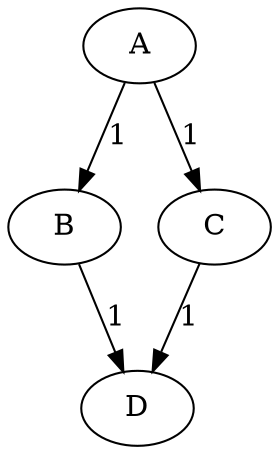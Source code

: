 digraph G {
v1 [label="A"];
v2 [label="B"];
v3 [label="C"];
v4 [label="D"];
v1 -> v2 [label="1"];
v1 -> v3 [label="1"];
v2 -> v4 [label="1"];
v3 -> v4 [label="1"];
}
